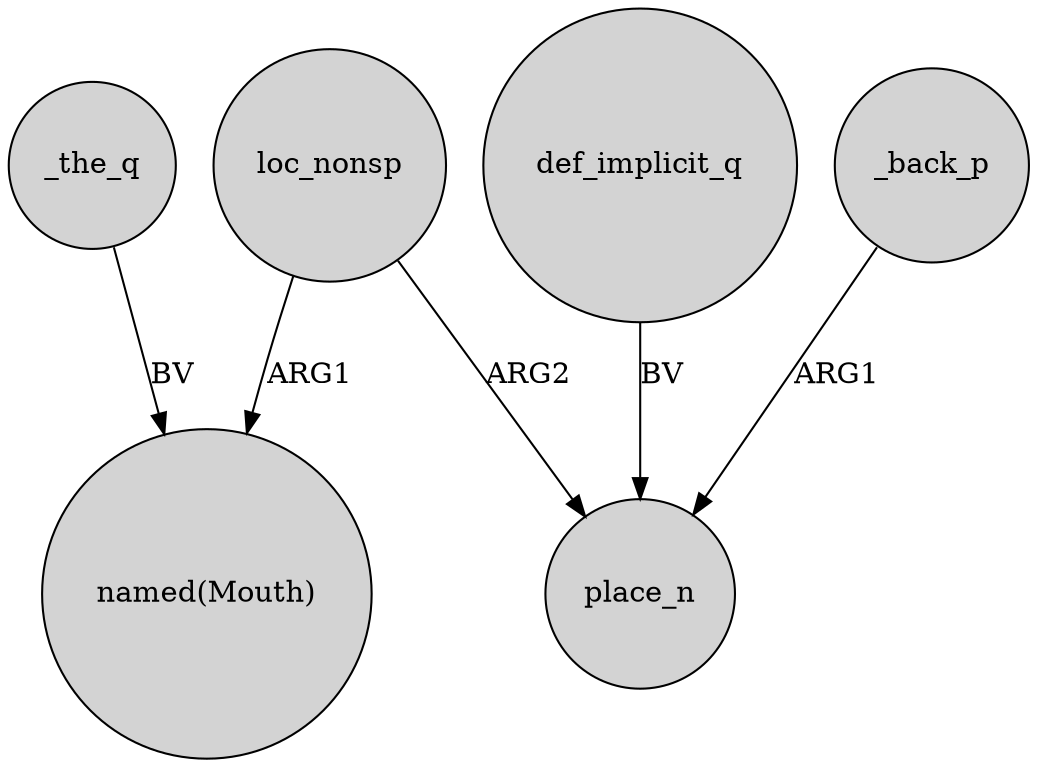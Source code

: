 digraph {
	node [shape=circle style=filled]
	loc_nonsp -> "named(Mouth)" [label=ARG1]
	loc_nonsp -> place_n [label=ARG2]
	_back_p -> place_n [label=ARG1]
	def_implicit_q -> place_n [label=BV]
	_the_q -> "named(Mouth)" [label=BV]
}
